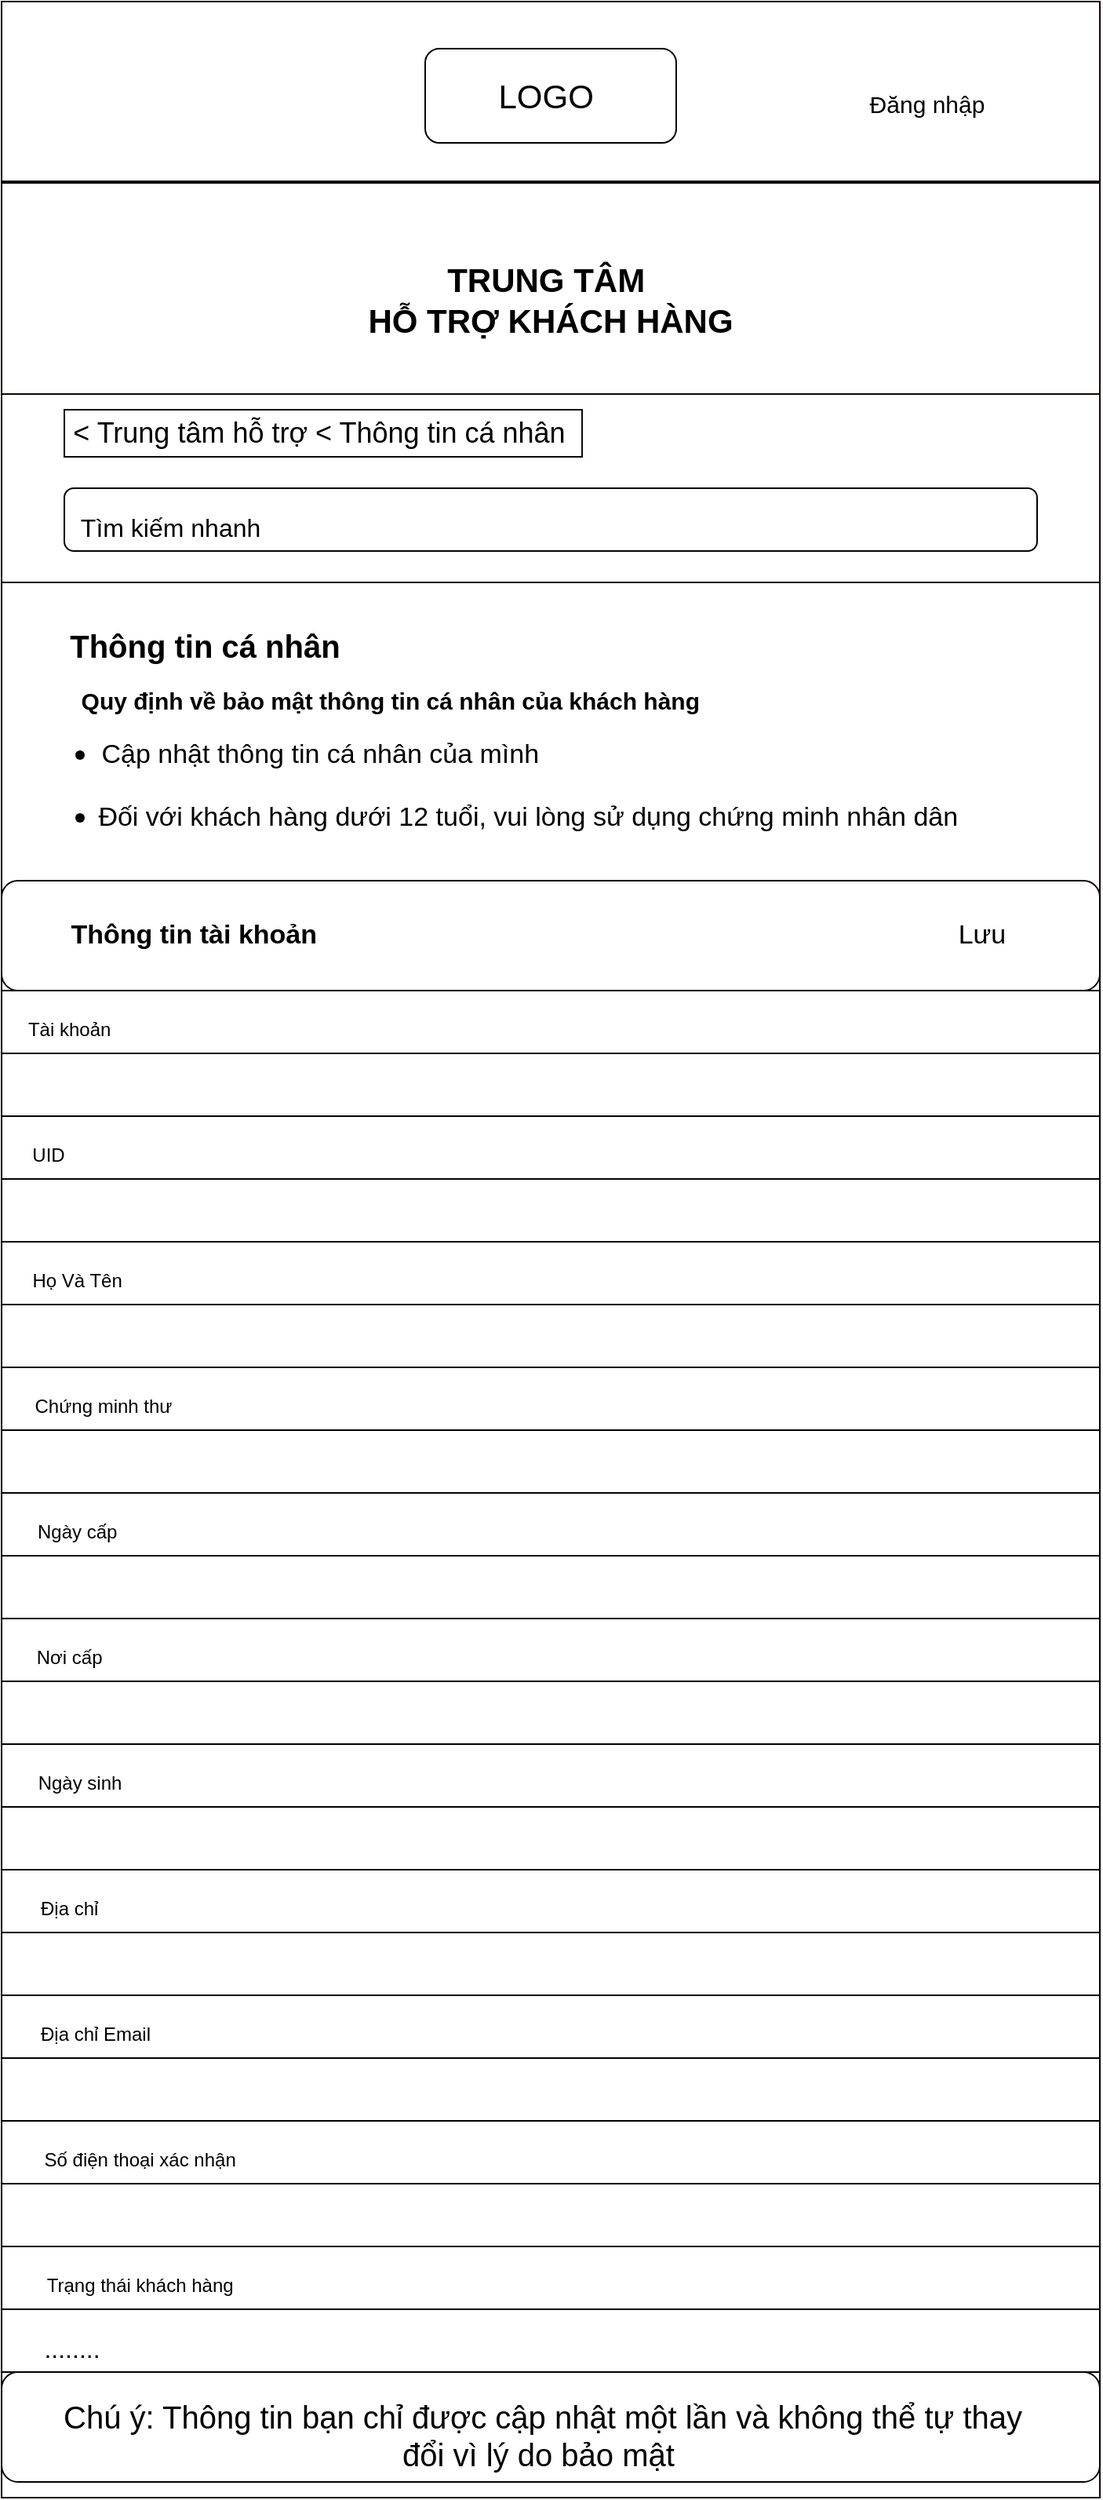 <mxfile version="21.0.6" type="device"><diagram name="Page-1" id="03018318-947c-dd8e-b7a3-06fadd420f32"><mxGraphModel dx="1134" dy="630" grid="1" gridSize="10" guides="1" tooltips="1" connect="1" arrows="1" fold="1" page="1" pageScale="1" pageWidth="1100" pageHeight="850" background="#ffffff" math="0" shadow="0"><root><mxCell id="0"/><mxCell id="1" parent="0"/><mxCell id="zprx_iSEEBI6dLRKMFaK-1" value="" style="rounded=0;whiteSpace=wrap;html=1;strokeColor=#120303;" vertex="1" parent="1"><mxGeometry x="220" y="30" width="700" height="1590" as="geometry"/></mxCell><mxCell id="zprx_iSEEBI6dLRKMFaK-2" value="" style="shape=image;html=1;verticalAlign=top;verticalLabelPosition=bottom;labelBackgroundColor=#ffffff;imageAspect=0;aspect=fixed;image=https://cdn1.iconfinder.com/data/icons/ionicons-fill-vol-2/512/menu-128.png" vertex="1" parent="1"><mxGeometry x="260" y="65" width="50" height="50" as="geometry"/></mxCell><mxCell id="zprx_iSEEBI6dLRKMFaK-3" value="&lt;font style=&quot;font-size: 21px;&quot;&gt;LOGO&amp;nbsp;&lt;/font&gt;" style="rounded=1;whiteSpace=wrap;html=1;" vertex="1" parent="1"><mxGeometry x="490" y="60" width="160" height="60" as="geometry"/></mxCell><mxCell id="zprx_iSEEBI6dLRKMFaK-4" value="&lt;font style=&quot;font-size: 15px;&quot;&gt;Đăng nhập&lt;/font&gt;" style="text;strokeColor=none;align=center;fillColor=none;html=1;verticalAlign=middle;whiteSpace=wrap;rounded=0;" vertex="1" parent="1"><mxGeometry x="740" y="80" width="140" height="30" as="geometry"/></mxCell><mxCell id="zprx_iSEEBI6dLRKMFaK-5" value="" style="line;strokeWidth=2;html=1;" vertex="1" parent="1"><mxGeometry x="220" y="140" width="700" height="10" as="geometry"/></mxCell><mxCell id="zprx_iSEEBI6dLRKMFaK-6" value="&lt;b style=&quot;font-size: 21px;&quot;&gt;TRUNG TÂM&amp;nbsp;&lt;br&gt;HỖ TRỢ KHÁCH HÀNG&lt;/b&gt;" style="text;strokeColor=none;align=center;fillColor=none;html=1;verticalAlign=middle;whiteSpace=wrap;rounded=0;" vertex="1" parent="1"><mxGeometry x="430" y="180" width="280" height="80" as="geometry"/></mxCell><mxCell id="zprx_iSEEBI6dLRKMFaK-7" value="" style="rounded=0;whiteSpace=wrap;html=1;strokeColor=#120202;" vertex="1" parent="1"><mxGeometry x="220" y="280" width="700" height="120" as="geometry"/></mxCell><mxCell id="zprx_iSEEBI6dLRKMFaK-8" value="&lt;font style=&quot;font-size: 18px;&quot;&gt;&amp;lt; Trung tâm hỗ trợ &amp;lt; Thông tin cá nhân&amp;nbsp;&lt;/font&gt;" style="text;strokeColor=#120303;align=center;fillColor=none;html=1;verticalAlign=middle;whiteSpace=wrap;rounded=0;" vertex="1" parent="1"><mxGeometry x="260" y="290" width="330" height="30" as="geometry"/></mxCell><mxCell id="zprx_iSEEBI6dLRKMFaK-9" value="" style="rounded=1;whiteSpace=wrap;html=1;" vertex="1" parent="1"><mxGeometry x="260" y="340" width="620" height="40" as="geometry"/></mxCell><mxCell id="zprx_iSEEBI6dLRKMFaK-11" value="&lt;font style=&quot;font-size: 16px;&quot;&gt;Tìm kiếm nhanh&amp;nbsp;&lt;/font&gt;" style="text;strokeColor=none;align=center;fillColor=none;html=1;verticalAlign=middle;whiteSpace=wrap;rounded=0;" vertex="1" parent="1"><mxGeometry x="260" y="350" width="140" height="30" as="geometry"/></mxCell><mxCell id="zprx_iSEEBI6dLRKMFaK-12" value="" style="shape=image;html=1;verticalAlign=top;verticalLabelPosition=bottom;labelBackgroundColor=#ffffff;imageAspect=0;aspect=fixed;image=https://cdn4.iconfinder.com/data/icons/ionicons/512/icon-ios7-search-128.png" vertex="1" parent="1"><mxGeometry x="820" y="340" width="40" height="40" as="geometry"/></mxCell><mxCell id="zprx_iSEEBI6dLRKMFaK-13" value="&lt;font size=&quot;1&quot; style=&quot;&quot;&gt;&lt;b style=&quot;font-size: 20px;&quot;&gt;Thông tin cá nhân&amp;nbsp;&lt;/b&gt;&lt;/font&gt;" style="text;strokeColor=none;align=center;fillColor=none;html=1;verticalAlign=middle;whiteSpace=wrap;rounded=0;" vertex="1" parent="1"><mxGeometry x="250" y="425" width="205" height="30" as="geometry"/></mxCell><mxCell id="zprx_iSEEBI6dLRKMFaK-14" value="&lt;font style=&quot;font-size: 15px;&quot;&gt;&lt;b&gt;Quy định về bảo mật thông tin cá nhân của khách hàng&amp;nbsp;&lt;/b&gt;&lt;/font&gt;" style="text;strokeColor=none;align=center;fillColor=none;html=1;verticalAlign=middle;whiteSpace=wrap;rounded=0;" vertex="1" parent="1"><mxGeometry x="260" y="450" width="420" height="50" as="geometry"/></mxCell><mxCell id="zprx_iSEEBI6dLRKMFaK-15" value="" style="shape=waypoint;sketch=0;fillStyle=solid;size=6;pointerEvents=1;points=[];fillColor=none;resizable=0;rotatable=0;perimeter=centerPerimeter;snapToPoint=1;" vertex="1" parent="1"><mxGeometry x="260" y="500" width="20" height="20" as="geometry"/></mxCell><mxCell id="zprx_iSEEBI6dLRKMFaK-16" value="&lt;span style=&quot;font-size: 17px;&quot;&gt;Cập nhật thông tin cá nhân của mình&amp;nbsp;&lt;/span&gt;" style="text;strokeColor=none;align=center;fillColor=none;html=1;verticalAlign=middle;whiteSpace=wrap;rounded=0;" vertex="1" parent="1"><mxGeometry x="272.5" y="487.5" width="305" height="45" as="geometry"/></mxCell><mxCell id="zprx_iSEEBI6dLRKMFaK-17" value="" style="shape=waypoint;sketch=0;fillStyle=solid;size=6;pointerEvents=1;points=[];fillColor=none;resizable=0;rotatable=0;perimeter=centerPerimeter;snapToPoint=1;" vertex="1" parent="1"><mxGeometry x="260" y="540" width="20" height="20" as="geometry"/></mxCell><mxCell id="zprx_iSEEBI6dLRKMFaK-18" value="&lt;font style=&quot;font-size: 17px;&quot;&gt;Đối với khách hàng dưới 12 tuổi, vui lòng sử dụng chứng minh nhân dân&amp;nbsp;&lt;/font&gt;" style="text;strokeColor=none;align=center;fillColor=none;html=1;verticalAlign=middle;whiteSpace=wrap;rounded=0;" vertex="1" parent="1"><mxGeometry x="272.5" y="530" width="570" height="40" as="geometry"/></mxCell><mxCell id="zprx_iSEEBI6dLRKMFaK-19" value="" style="rounded=1;whiteSpace=wrap;html=1;" vertex="1" parent="1"><mxGeometry x="220" y="590" width="700" height="70" as="geometry"/></mxCell><mxCell id="zprx_iSEEBI6dLRKMFaK-20" value="&lt;span style=&quot;font-size: 17px;&quot;&gt;&lt;b&gt;Thông tin tài khoản&amp;nbsp;&lt;/b&gt;&lt;/span&gt;" style="text;strokeColor=none;align=center;fillColor=none;html=1;verticalAlign=middle;whiteSpace=wrap;rounded=0;" vertex="1" parent="1"><mxGeometry x="235" y="610" width="220" height="30" as="geometry"/></mxCell><mxCell id="zprx_iSEEBI6dLRKMFaK-21" value="&lt;font style=&quot;font-size: 17px;&quot;&gt;Lưu&lt;/font&gt;" style="text;strokeColor=none;align=center;fillColor=none;html=1;verticalAlign=middle;whiteSpace=wrap;rounded=0;" vertex="1" parent="1"><mxGeometry x="800" y="610" width="90" height="30" as="geometry"/></mxCell><mxCell id="zprx_iSEEBI6dLRKMFaK-22" value="" style="shape=table;startSize=0;container=1;collapsible=0;childLayout=tableLayout;" vertex="1" parent="1"><mxGeometry x="220" y="660" width="700" height="800" as="geometry"/></mxCell><mxCell id="zprx_iSEEBI6dLRKMFaK-23" value="" style="shape=tableRow;horizontal=0;startSize=0;swimlaneHead=0;swimlaneBody=0;strokeColor=inherit;top=0;left=0;bottom=0;right=0;collapsible=0;dropTarget=0;fillColor=none;points=[[0,0.5],[1,0.5]];portConstraint=eastwest;" vertex="1" parent="zprx_iSEEBI6dLRKMFaK-22"><mxGeometry width="700" height="40" as="geometry"/></mxCell><mxCell id="zprx_iSEEBI6dLRKMFaK-24" value="" style="shape=partialRectangle;html=1;whiteSpace=wrap;connectable=0;strokeColor=inherit;overflow=hidden;fillColor=none;top=0;left=0;bottom=0;right=0;pointerEvents=1;" vertex="1" parent="zprx_iSEEBI6dLRKMFaK-23"><mxGeometry width="700" height="40" as="geometry"><mxRectangle width="700" height="40" as="alternateBounds"/></mxGeometry></mxCell><mxCell id="zprx_iSEEBI6dLRKMFaK-25" value="" style="shape=tableRow;horizontal=0;startSize=0;swimlaneHead=0;swimlaneBody=0;strokeColor=inherit;top=0;left=0;bottom=0;right=0;collapsible=0;dropTarget=0;fillColor=none;points=[[0,0.5],[1,0.5]];portConstraint=eastwest;" vertex="1" parent="zprx_iSEEBI6dLRKMFaK-22"><mxGeometry y="40" width="700" height="40" as="geometry"/></mxCell><mxCell id="zprx_iSEEBI6dLRKMFaK-26" value="" style="shape=partialRectangle;html=1;whiteSpace=wrap;connectable=0;strokeColor=inherit;overflow=hidden;fillColor=none;top=0;left=0;bottom=0;right=0;pointerEvents=1;" vertex="1" parent="zprx_iSEEBI6dLRKMFaK-25"><mxGeometry width="700" height="40" as="geometry"><mxRectangle width="700" height="40" as="alternateBounds"/></mxGeometry></mxCell><mxCell id="zprx_iSEEBI6dLRKMFaK-27" value="" style="shape=tableRow;horizontal=0;startSize=0;swimlaneHead=0;swimlaneBody=0;strokeColor=inherit;top=0;left=0;bottom=0;right=0;collapsible=0;dropTarget=0;fillColor=none;points=[[0,0.5],[1,0.5]];portConstraint=eastwest;" vertex="1" parent="zprx_iSEEBI6dLRKMFaK-22"><mxGeometry y="80" width="700" height="40" as="geometry"/></mxCell><mxCell id="zprx_iSEEBI6dLRKMFaK-28" value="" style="shape=partialRectangle;html=1;whiteSpace=wrap;connectable=0;strokeColor=inherit;overflow=hidden;fillColor=none;top=0;left=0;bottom=0;right=0;pointerEvents=1;" vertex="1" parent="zprx_iSEEBI6dLRKMFaK-27"><mxGeometry width="700" height="40" as="geometry"><mxRectangle width="700" height="40" as="alternateBounds"/></mxGeometry></mxCell><mxCell id="zprx_iSEEBI6dLRKMFaK-29" value="" style="shape=tableRow;horizontal=0;startSize=0;swimlaneHead=0;swimlaneBody=0;strokeColor=inherit;top=0;left=0;bottom=0;right=0;collapsible=0;dropTarget=0;fillColor=none;points=[[0,0.5],[1,0.5]];portConstraint=eastwest;" vertex="1" parent="zprx_iSEEBI6dLRKMFaK-22"><mxGeometry y="120" width="700" height="40" as="geometry"/></mxCell><mxCell id="zprx_iSEEBI6dLRKMFaK-30" value="" style="shape=partialRectangle;html=1;whiteSpace=wrap;connectable=0;strokeColor=inherit;overflow=hidden;fillColor=none;top=0;left=0;bottom=0;right=0;pointerEvents=1;" vertex="1" parent="zprx_iSEEBI6dLRKMFaK-29"><mxGeometry width="700" height="40" as="geometry"><mxRectangle width="700" height="40" as="alternateBounds"/></mxGeometry></mxCell><mxCell id="zprx_iSEEBI6dLRKMFaK-31" value="" style="shape=tableRow;horizontal=0;startSize=0;swimlaneHead=0;swimlaneBody=0;strokeColor=inherit;top=0;left=0;bottom=0;right=0;collapsible=0;dropTarget=0;fillColor=none;points=[[0,0.5],[1,0.5]];portConstraint=eastwest;" vertex="1" parent="zprx_iSEEBI6dLRKMFaK-22"><mxGeometry y="160" width="700" height="40" as="geometry"/></mxCell><mxCell id="zprx_iSEEBI6dLRKMFaK-32" value="" style="shape=partialRectangle;html=1;whiteSpace=wrap;connectable=0;strokeColor=inherit;overflow=hidden;fillColor=none;top=0;left=0;bottom=0;right=0;pointerEvents=1;" vertex="1" parent="zprx_iSEEBI6dLRKMFaK-31"><mxGeometry width="700" height="40" as="geometry"><mxRectangle width="700" height="40" as="alternateBounds"/></mxGeometry></mxCell><mxCell id="zprx_iSEEBI6dLRKMFaK-33" value="" style="shape=tableRow;horizontal=0;startSize=0;swimlaneHead=0;swimlaneBody=0;strokeColor=inherit;top=0;left=0;bottom=0;right=0;collapsible=0;dropTarget=0;fillColor=none;points=[[0,0.5],[1,0.5]];portConstraint=eastwest;" vertex="1" parent="zprx_iSEEBI6dLRKMFaK-22"><mxGeometry y="200" width="700" height="40" as="geometry"/></mxCell><mxCell id="zprx_iSEEBI6dLRKMFaK-34" value="" style="shape=partialRectangle;html=1;whiteSpace=wrap;connectable=0;strokeColor=inherit;overflow=hidden;fillColor=none;top=0;left=0;bottom=0;right=0;pointerEvents=1;" vertex="1" parent="zprx_iSEEBI6dLRKMFaK-33"><mxGeometry width="700" height="40" as="geometry"><mxRectangle width="700" height="40" as="alternateBounds"/></mxGeometry></mxCell><mxCell id="zprx_iSEEBI6dLRKMFaK-35" value="" style="shape=tableRow;horizontal=0;startSize=0;swimlaneHead=0;swimlaneBody=0;strokeColor=inherit;top=0;left=0;bottom=0;right=0;collapsible=0;dropTarget=0;fillColor=none;points=[[0,0.5],[1,0.5]];portConstraint=eastwest;" vertex="1" parent="zprx_iSEEBI6dLRKMFaK-22"><mxGeometry y="240" width="700" height="40" as="geometry"/></mxCell><mxCell id="zprx_iSEEBI6dLRKMFaK-36" value="" style="shape=partialRectangle;html=1;whiteSpace=wrap;connectable=0;strokeColor=inherit;overflow=hidden;fillColor=none;top=0;left=0;bottom=0;right=0;pointerEvents=1;" vertex="1" parent="zprx_iSEEBI6dLRKMFaK-35"><mxGeometry width="700" height="40" as="geometry"><mxRectangle width="700" height="40" as="alternateBounds"/></mxGeometry></mxCell><mxCell id="zprx_iSEEBI6dLRKMFaK-37" value="" style="shape=tableRow;horizontal=0;startSize=0;swimlaneHead=0;swimlaneBody=0;strokeColor=inherit;top=0;left=0;bottom=0;right=0;collapsible=0;dropTarget=0;fillColor=none;points=[[0,0.5],[1,0.5]];portConstraint=eastwest;" vertex="1" parent="zprx_iSEEBI6dLRKMFaK-22"><mxGeometry y="280" width="700" height="40" as="geometry"/></mxCell><mxCell id="zprx_iSEEBI6dLRKMFaK-38" value="" style="shape=partialRectangle;html=1;whiteSpace=wrap;connectable=0;strokeColor=inherit;overflow=hidden;fillColor=none;top=0;left=0;bottom=0;right=0;pointerEvents=1;" vertex="1" parent="zprx_iSEEBI6dLRKMFaK-37"><mxGeometry width="700" height="40" as="geometry"><mxRectangle width="700" height="40" as="alternateBounds"/></mxGeometry></mxCell><mxCell id="zprx_iSEEBI6dLRKMFaK-39" value="" style="shape=tableRow;horizontal=0;startSize=0;swimlaneHead=0;swimlaneBody=0;strokeColor=inherit;top=0;left=0;bottom=0;right=0;collapsible=0;dropTarget=0;fillColor=none;points=[[0,0.5],[1,0.5]];portConstraint=eastwest;" vertex="1" parent="zprx_iSEEBI6dLRKMFaK-22"><mxGeometry y="320" width="700" height="40" as="geometry"/></mxCell><mxCell id="zprx_iSEEBI6dLRKMFaK-40" value="" style="shape=partialRectangle;html=1;whiteSpace=wrap;connectable=0;strokeColor=inherit;overflow=hidden;fillColor=none;top=0;left=0;bottom=0;right=0;pointerEvents=1;" vertex="1" parent="zprx_iSEEBI6dLRKMFaK-39"><mxGeometry width="700" height="40" as="geometry"><mxRectangle width="700" height="40" as="alternateBounds"/></mxGeometry></mxCell><mxCell id="zprx_iSEEBI6dLRKMFaK-41" value="" style="shape=tableRow;horizontal=0;startSize=0;swimlaneHead=0;swimlaneBody=0;strokeColor=inherit;top=0;left=0;bottom=0;right=0;collapsible=0;dropTarget=0;fillColor=none;points=[[0,0.5],[1,0.5]];portConstraint=eastwest;" vertex="1" parent="zprx_iSEEBI6dLRKMFaK-22"><mxGeometry y="360" width="700" height="40" as="geometry"/></mxCell><mxCell id="zprx_iSEEBI6dLRKMFaK-42" value="" style="shape=partialRectangle;html=1;whiteSpace=wrap;connectable=0;strokeColor=inherit;overflow=hidden;fillColor=none;top=0;left=0;bottom=0;right=0;pointerEvents=1;" vertex="1" parent="zprx_iSEEBI6dLRKMFaK-41"><mxGeometry width="700" height="40" as="geometry"><mxRectangle width="700" height="40" as="alternateBounds"/></mxGeometry></mxCell><mxCell id="zprx_iSEEBI6dLRKMFaK-43" value="" style="shape=tableRow;horizontal=0;startSize=0;swimlaneHead=0;swimlaneBody=0;strokeColor=inherit;top=0;left=0;bottom=0;right=0;collapsible=0;dropTarget=0;fillColor=none;points=[[0,0.5],[1,0.5]];portConstraint=eastwest;" vertex="1" parent="zprx_iSEEBI6dLRKMFaK-22"><mxGeometry y="400" width="700" height="40" as="geometry"/></mxCell><mxCell id="zprx_iSEEBI6dLRKMFaK-44" value="" style="shape=partialRectangle;html=1;whiteSpace=wrap;connectable=0;strokeColor=inherit;overflow=hidden;fillColor=none;top=0;left=0;bottom=0;right=0;pointerEvents=1;" vertex="1" parent="zprx_iSEEBI6dLRKMFaK-43"><mxGeometry width="700" height="40" as="geometry"><mxRectangle width="700" height="40" as="alternateBounds"/></mxGeometry></mxCell><mxCell id="zprx_iSEEBI6dLRKMFaK-45" value="" style="shape=tableRow;horizontal=0;startSize=0;swimlaneHead=0;swimlaneBody=0;strokeColor=inherit;top=0;left=0;bottom=0;right=0;collapsible=0;dropTarget=0;fillColor=none;points=[[0,0.5],[1,0.5]];portConstraint=eastwest;" vertex="1" parent="zprx_iSEEBI6dLRKMFaK-22"><mxGeometry y="440" width="700" height="40" as="geometry"/></mxCell><mxCell id="zprx_iSEEBI6dLRKMFaK-46" value="" style="shape=partialRectangle;html=1;whiteSpace=wrap;connectable=0;strokeColor=inherit;overflow=hidden;fillColor=none;top=0;left=0;bottom=0;right=0;pointerEvents=1;" vertex="1" parent="zprx_iSEEBI6dLRKMFaK-45"><mxGeometry width="700" height="40" as="geometry"><mxRectangle width="700" height="40" as="alternateBounds"/></mxGeometry></mxCell><mxCell id="zprx_iSEEBI6dLRKMFaK-47" value="" style="shape=tableRow;horizontal=0;startSize=0;swimlaneHead=0;swimlaneBody=0;strokeColor=inherit;top=0;left=0;bottom=0;right=0;collapsible=0;dropTarget=0;fillColor=none;points=[[0,0.5],[1,0.5]];portConstraint=eastwest;" vertex="1" parent="zprx_iSEEBI6dLRKMFaK-22"><mxGeometry y="480" width="700" height="40" as="geometry"/></mxCell><mxCell id="zprx_iSEEBI6dLRKMFaK-48" value="" style="shape=partialRectangle;html=1;whiteSpace=wrap;connectable=0;strokeColor=inherit;overflow=hidden;fillColor=none;top=0;left=0;bottom=0;right=0;pointerEvents=1;" vertex="1" parent="zprx_iSEEBI6dLRKMFaK-47"><mxGeometry width="700" height="40" as="geometry"><mxRectangle width="700" height="40" as="alternateBounds"/></mxGeometry></mxCell><mxCell id="zprx_iSEEBI6dLRKMFaK-49" value="" style="shape=tableRow;horizontal=0;startSize=0;swimlaneHead=0;swimlaneBody=0;strokeColor=inherit;top=0;left=0;bottom=0;right=0;collapsible=0;dropTarget=0;fillColor=none;points=[[0,0.5],[1,0.5]];portConstraint=eastwest;" vertex="1" parent="zprx_iSEEBI6dLRKMFaK-22"><mxGeometry y="520" width="700" height="40" as="geometry"/></mxCell><mxCell id="zprx_iSEEBI6dLRKMFaK-50" value="" style="shape=partialRectangle;html=1;whiteSpace=wrap;connectable=0;strokeColor=inherit;overflow=hidden;fillColor=none;top=0;left=0;bottom=0;right=0;pointerEvents=1;" vertex="1" parent="zprx_iSEEBI6dLRKMFaK-49"><mxGeometry width="700" height="40" as="geometry"><mxRectangle width="700" height="40" as="alternateBounds"/></mxGeometry></mxCell><mxCell id="zprx_iSEEBI6dLRKMFaK-51" value="" style="shape=tableRow;horizontal=0;startSize=0;swimlaneHead=0;swimlaneBody=0;strokeColor=inherit;top=0;left=0;bottom=0;right=0;collapsible=0;dropTarget=0;fillColor=none;points=[[0,0.5],[1,0.5]];portConstraint=eastwest;" vertex="1" parent="zprx_iSEEBI6dLRKMFaK-22"><mxGeometry y="560" width="700" height="40" as="geometry"/></mxCell><mxCell id="zprx_iSEEBI6dLRKMFaK-52" value="" style="shape=partialRectangle;html=1;whiteSpace=wrap;connectable=0;strokeColor=inherit;overflow=hidden;fillColor=none;top=0;left=0;bottom=0;right=0;pointerEvents=1;" vertex="1" parent="zprx_iSEEBI6dLRKMFaK-51"><mxGeometry width="700" height="40" as="geometry"><mxRectangle width="700" height="40" as="alternateBounds"/></mxGeometry></mxCell><mxCell id="zprx_iSEEBI6dLRKMFaK-53" value="" style="shape=tableRow;horizontal=0;startSize=0;swimlaneHead=0;swimlaneBody=0;strokeColor=inherit;top=0;left=0;bottom=0;right=0;collapsible=0;dropTarget=0;fillColor=none;points=[[0,0.5],[1,0.5]];portConstraint=eastwest;" vertex="1" parent="zprx_iSEEBI6dLRKMFaK-22"><mxGeometry y="600" width="700" height="40" as="geometry"/></mxCell><mxCell id="zprx_iSEEBI6dLRKMFaK-54" value="" style="shape=partialRectangle;html=1;whiteSpace=wrap;connectable=0;strokeColor=inherit;overflow=hidden;fillColor=none;top=0;left=0;bottom=0;right=0;pointerEvents=1;" vertex="1" parent="zprx_iSEEBI6dLRKMFaK-53"><mxGeometry width="700" height="40" as="geometry"><mxRectangle width="700" height="40" as="alternateBounds"/></mxGeometry></mxCell><mxCell id="zprx_iSEEBI6dLRKMFaK-55" value="" style="shape=tableRow;horizontal=0;startSize=0;swimlaneHead=0;swimlaneBody=0;strokeColor=inherit;top=0;left=0;bottom=0;right=0;collapsible=0;dropTarget=0;fillColor=none;points=[[0,0.5],[1,0.5]];portConstraint=eastwest;" vertex="1" parent="zprx_iSEEBI6dLRKMFaK-22"><mxGeometry y="640" width="700" height="40" as="geometry"/></mxCell><mxCell id="zprx_iSEEBI6dLRKMFaK-56" value="" style="shape=partialRectangle;html=1;whiteSpace=wrap;connectable=0;strokeColor=inherit;overflow=hidden;fillColor=none;top=0;left=0;bottom=0;right=0;pointerEvents=1;" vertex="1" parent="zprx_iSEEBI6dLRKMFaK-55"><mxGeometry width="700" height="40" as="geometry"><mxRectangle width="700" height="40" as="alternateBounds"/></mxGeometry></mxCell><mxCell id="zprx_iSEEBI6dLRKMFaK-57" value="" style="shape=tableRow;horizontal=0;startSize=0;swimlaneHead=0;swimlaneBody=0;strokeColor=inherit;top=0;left=0;bottom=0;right=0;collapsible=0;dropTarget=0;fillColor=none;points=[[0,0.5],[1,0.5]];portConstraint=eastwest;" vertex="1" parent="zprx_iSEEBI6dLRKMFaK-22"><mxGeometry y="680" width="700" height="40" as="geometry"/></mxCell><mxCell id="zprx_iSEEBI6dLRKMFaK-58" value="" style="shape=partialRectangle;html=1;whiteSpace=wrap;connectable=0;strokeColor=inherit;overflow=hidden;fillColor=none;top=0;left=0;bottom=0;right=0;pointerEvents=1;" vertex="1" parent="zprx_iSEEBI6dLRKMFaK-57"><mxGeometry width="700" height="40" as="geometry"><mxRectangle width="700" height="40" as="alternateBounds"/></mxGeometry></mxCell><mxCell id="zprx_iSEEBI6dLRKMFaK-59" value="" style="shape=tableRow;horizontal=0;startSize=0;swimlaneHead=0;swimlaneBody=0;strokeColor=inherit;top=0;left=0;bottom=0;right=0;collapsible=0;dropTarget=0;fillColor=none;points=[[0,0.5],[1,0.5]];portConstraint=eastwest;" vertex="1" parent="zprx_iSEEBI6dLRKMFaK-22"><mxGeometry y="720" width="700" height="40" as="geometry"/></mxCell><mxCell id="zprx_iSEEBI6dLRKMFaK-60" value="" style="shape=partialRectangle;html=1;whiteSpace=wrap;connectable=0;strokeColor=inherit;overflow=hidden;fillColor=none;top=0;left=0;bottom=0;right=0;pointerEvents=1;" vertex="1" parent="zprx_iSEEBI6dLRKMFaK-59"><mxGeometry width="700" height="40" as="geometry"><mxRectangle width="700" height="40" as="alternateBounds"/></mxGeometry></mxCell><mxCell id="zprx_iSEEBI6dLRKMFaK-61" value="" style="shape=tableRow;horizontal=0;startSize=0;swimlaneHead=0;swimlaneBody=0;strokeColor=inherit;top=0;left=0;bottom=0;right=0;collapsible=0;dropTarget=0;fillColor=none;points=[[0,0.5],[1,0.5]];portConstraint=eastwest;" vertex="1" parent="zprx_iSEEBI6dLRKMFaK-22"><mxGeometry y="760" width="700" height="40" as="geometry"/></mxCell><mxCell id="zprx_iSEEBI6dLRKMFaK-62" value="" style="shape=partialRectangle;html=1;whiteSpace=wrap;connectable=0;strokeColor=inherit;overflow=hidden;fillColor=none;top=0;left=0;bottom=0;right=0;pointerEvents=1;" vertex="1" parent="zprx_iSEEBI6dLRKMFaK-61"><mxGeometry width="700" height="40" as="geometry"><mxRectangle width="700" height="40" as="alternateBounds"/></mxGeometry></mxCell><mxCell id="zprx_iSEEBI6dLRKMFaK-63" value="Tài khoản&amp;nbsp;" style="text;strokeColor=none;align=center;fillColor=none;html=1;verticalAlign=middle;whiteSpace=wrap;rounded=0;" vertex="1" parent="1"><mxGeometry x="220" y="670" width="90" height="30" as="geometry"/></mxCell><mxCell id="zprx_iSEEBI6dLRKMFaK-64" value="UID" style="text;strokeColor=none;align=center;fillColor=none;html=1;verticalAlign=middle;whiteSpace=wrap;rounded=0;" vertex="1" parent="1"><mxGeometry x="220" y="750" width="60" height="30" as="geometry"/></mxCell><mxCell id="zprx_iSEEBI6dLRKMFaK-65" value="Họ Và Tên&amp;nbsp;" style="text;strokeColor=none;align=center;fillColor=none;html=1;verticalAlign=middle;whiteSpace=wrap;rounded=0;" vertex="1" parent="1"><mxGeometry x="220" y="830" width="100" height="30" as="geometry"/></mxCell><mxCell id="zprx_iSEEBI6dLRKMFaK-66" value="Chứng minh thư" style="text;strokeColor=none;align=center;fillColor=none;html=1;verticalAlign=middle;whiteSpace=wrap;rounded=0;" vertex="1" parent="1"><mxGeometry x="220" y="910" width="130" height="30" as="geometry"/></mxCell><mxCell id="zprx_iSEEBI6dLRKMFaK-67" value="Ngày cấp&amp;nbsp;" style="text;strokeColor=none;align=center;fillColor=none;html=1;verticalAlign=middle;whiteSpace=wrap;rounded=0;" vertex="1" parent="1"><mxGeometry x="220" y="990" width="100" height="30" as="geometry"/></mxCell><mxCell id="zprx_iSEEBI6dLRKMFaK-68" value="Nơi cấp&amp;nbsp;" style="text;strokeColor=none;align=center;fillColor=none;html=1;verticalAlign=middle;whiteSpace=wrap;rounded=0;" vertex="1" parent="1"><mxGeometry x="220" y="1070" width="90" height="30" as="geometry"/></mxCell><mxCell id="zprx_iSEEBI6dLRKMFaK-69" value="Ngày sinh" style="text;strokeColor=none;align=center;fillColor=none;html=1;verticalAlign=middle;whiteSpace=wrap;rounded=0;" vertex="1" parent="1"><mxGeometry x="220" y="1150" width="100" height="30" as="geometry"/></mxCell><mxCell id="zprx_iSEEBI6dLRKMFaK-70" value="Địa chỉ&amp;nbsp;" style="text;strokeColor=none;align=center;fillColor=none;html=1;verticalAlign=middle;whiteSpace=wrap;rounded=0;" vertex="1" parent="1"><mxGeometry x="220" y="1230" width="90" height="30" as="geometry"/></mxCell><mxCell id="zprx_iSEEBI6dLRKMFaK-71" value="Địa chỉ Email" style="text;strokeColor=none;align=center;fillColor=none;html=1;verticalAlign=middle;whiteSpace=wrap;rounded=0;" vertex="1" parent="1"><mxGeometry x="220" y="1310" width="120" height="30" as="geometry"/></mxCell><mxCell id="zprx_iSEEBI6dLRKMFaK-72" value="Số điện thoại xác nhận&amp;nbsp;" style="text;strokeColor=none;align=center;fillColor=none;html=1;verticalAlign=middle;whiteSpace=wrap;rounded=0;" vertex="1" parent="1"><mxGeometry x="220" y="1390" width="180" height="30" as="geometry"/></mxCell><mxCell id="zprx_iSEEBI6dLRKMFaK-73" value="" style="rounded=0;whiteSpace=wrap;html=1;" vertex="1" parent="1"><mxGeometry x="220" y="1460" width="700" height="40" as="geometry"/></mxCell><mxCell id="zprx_iSEEBI6dLRKMFaK-74" value="" style="rounded=0;whiteSpace=wrap;html=1;" vertex="1" parent="1"><mxGeometry x="220" y="1500" width="700" height="40" as="geometry"/></mxCell><mxCell id="zprx_iSEEBI6dLRKMFaK-75" value="Trạng thái khách hàng&amp;nbsp;" style="text;strokeColor=none;align=center;fillColor=none;html=1;verticalAlign=middle;whiteSpace=wrap;rounded=0;" vertex="1" parent="1"><mxGeometry x="220" y="1470" width="180" height="30" as="geometry"/></mxCell><mxCell id="zprx_iSEEBI6dLRKMFaK-76" value="&lt;font style=&quot;font-size: 16px;&quot;&gt;........&lt;/font&gt;" style="text;strokeColor=none;align=center;fillColor=none;html=1;verticalAlign=middle;whiteSpace=wrap;rounded=0;" vertex="1" parent="1"><mxGeometry x="220" y="1510" width="90" height="30" as="geometry"/></mxCell><mxCell id="zprx_iSEEBI6dLRKMFaK-77" value="" style="rounded=1;whiteSpace=wrap;html=1;" vertex="1" parent="1"><mxGeometry x="220" y="1540" width="700" height="70" as="geometry"/></mxCell><mxCell id="zprx_iSEEBI6dLRKMFaK-78" value="&lt;font style=&quot;font-size: 20px;&quot;&gt;Chú ý: Thông tin bạn chỉ được cập nhật một lần và không thể tự thay đổi vì lý do bảo mật&amp;nbsp;&lt;/font&gt;" style="text;strokeColor=none;align=center;fillColor=none;html=1;verticalAlign=middle;whiteSpace=wrap;rounded=0;strokeWidth=2;" vertex="1" parent="1"><mxGeometry x="250" y="1560" width="630" height="40" as="geometry"/></mxCell></root></mxGraphModel></diagram></mxfile>